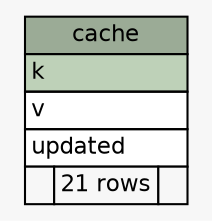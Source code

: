 // dot 2.26.3 on Linux 3.2.0-4-686-pae
// SchemaSpy rev 590
digraph "cache" {
  graph [
    rankdir="RL"
    bgcolor="#f7f7f7"
    nodesep="0.18"
    ranksep="0.46"
    fontname="Helvetica"
    fontsize="11"
  ];
  node [
    fontname="Helvetica"
    fontsize="11"
    shape="plaintext"
  ];
  edge [
    arrowsize="0.8"
  ];
  "cache" [
    label=<
    <TABLE BORDER="0" CELLBORDER="1" CELLSPACING="0" BGCOLOR="#ffffff">
      <TR><TD COLSPAN="3" BGCOLOR="#9bab96" ALIGN="CENTER">cache</TD></TR>
      <TR><TD PORT="k" COLSPAN="3" BGCOLOR="#bed1b8" ALIGN="LEFT">k</TD></TR>
      <TR><TD PORT="v" COLSPAN="3" ALIGN="LEFT">v</TD></TR>
      <TR><TD PORT="updated" COLSPAN="3" ALIGN="LEFT">updated</TD></TR>
      <TR><TD ALIGN="LEFT" BGCOLOR="#f7f7f7">  </TD><TD ALIGN="RIGHT" BGCOLOR="#f7f7f7">21 rows</TD><TD ALIGN="RIGHT" BGCOLOR="#f7f7f7">  </TD></TR>
    </TABLE>>
    URL="tables/cache.html"
    tooltip="cache"
  ];
}
